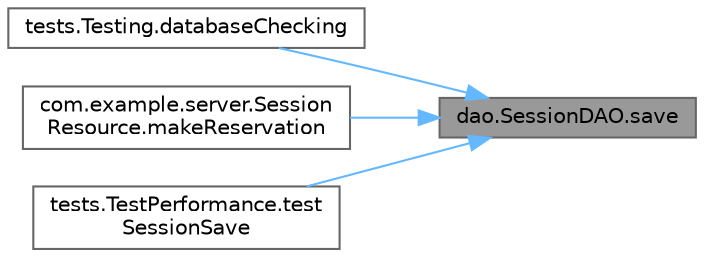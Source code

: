 digraph "dao.SessionDAO.save"
{
 // LATEX_PDF_SIZE
  bgcolor="transparent";
  edge [fontname=Helvetica,fontsize=10,labelfontname=Helvetica,labelfontsize=10];
  node [fontname=Helvetica,fontsize=10,shape=box,height=0.2,width=0.4];
  rankdir="RL";
  Node1 [label="dao.SessionDAO.save",height=0.2,width=0.4,color="gray40", fillcolor="grey60", style="filled", fontcolor="black",tooltip=" "];
  Node1 -> Node2 [dir="back",color="steelblue1",style="solid"];
  Node2 [label="tests.Testing.databaseChecking",height=0.2,width=0.4,color="grey40", fillcolor="white", style="filled",URL="$classtests_1_1_testing.html#a3c576254d1835b3895f3df14e8dbc0c2",tooltip=" "];
  Node1 -> Node3 [dir="back",color="steelblue1",style="solid"];
  Node3 [label="com.example.server.Session\lResource.makeReservation",height=0.2,width=0.4,color="grey40", fillcolor="white", style="filled",URL="$classcom_1_1example_1_1server_1_1_session_resource.html#a260a177b6671eadaa4efc2069b8bed83",tooltip=" "];
  Node1 -> Node4 [dir="back",color="steelblue1",style="solid"];
  Node4 [label="tests.TestPerformance.test\lSessionSave",height=0.2,width=0.4,color="grey40", fillcolor="white", style="filled",URL="$classtests_1_1_test_performance.html#ad8738eb1b2da6d8500263ede15de8675",tooltip=" "];
}
